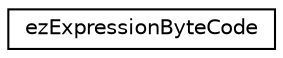 digraph "Graphical Class Hierarchy"
{
 // LATEX_PDF_SIZE
  edge [fontname="Helvetica",fontsize="10",labelfontname="Helvetica",labelfontsize="10"];
  node [fontname="Helvetica",fontsize="10",shape=record];
  rankdir="LR";
  Node0 [label="ezExpressionByteCode",height=0.2,width=0.4,color="black", fillcolor="white", style="filled",URL="$da/d22/classez_expression_byte_code.htm",tooltip=" "];
}
